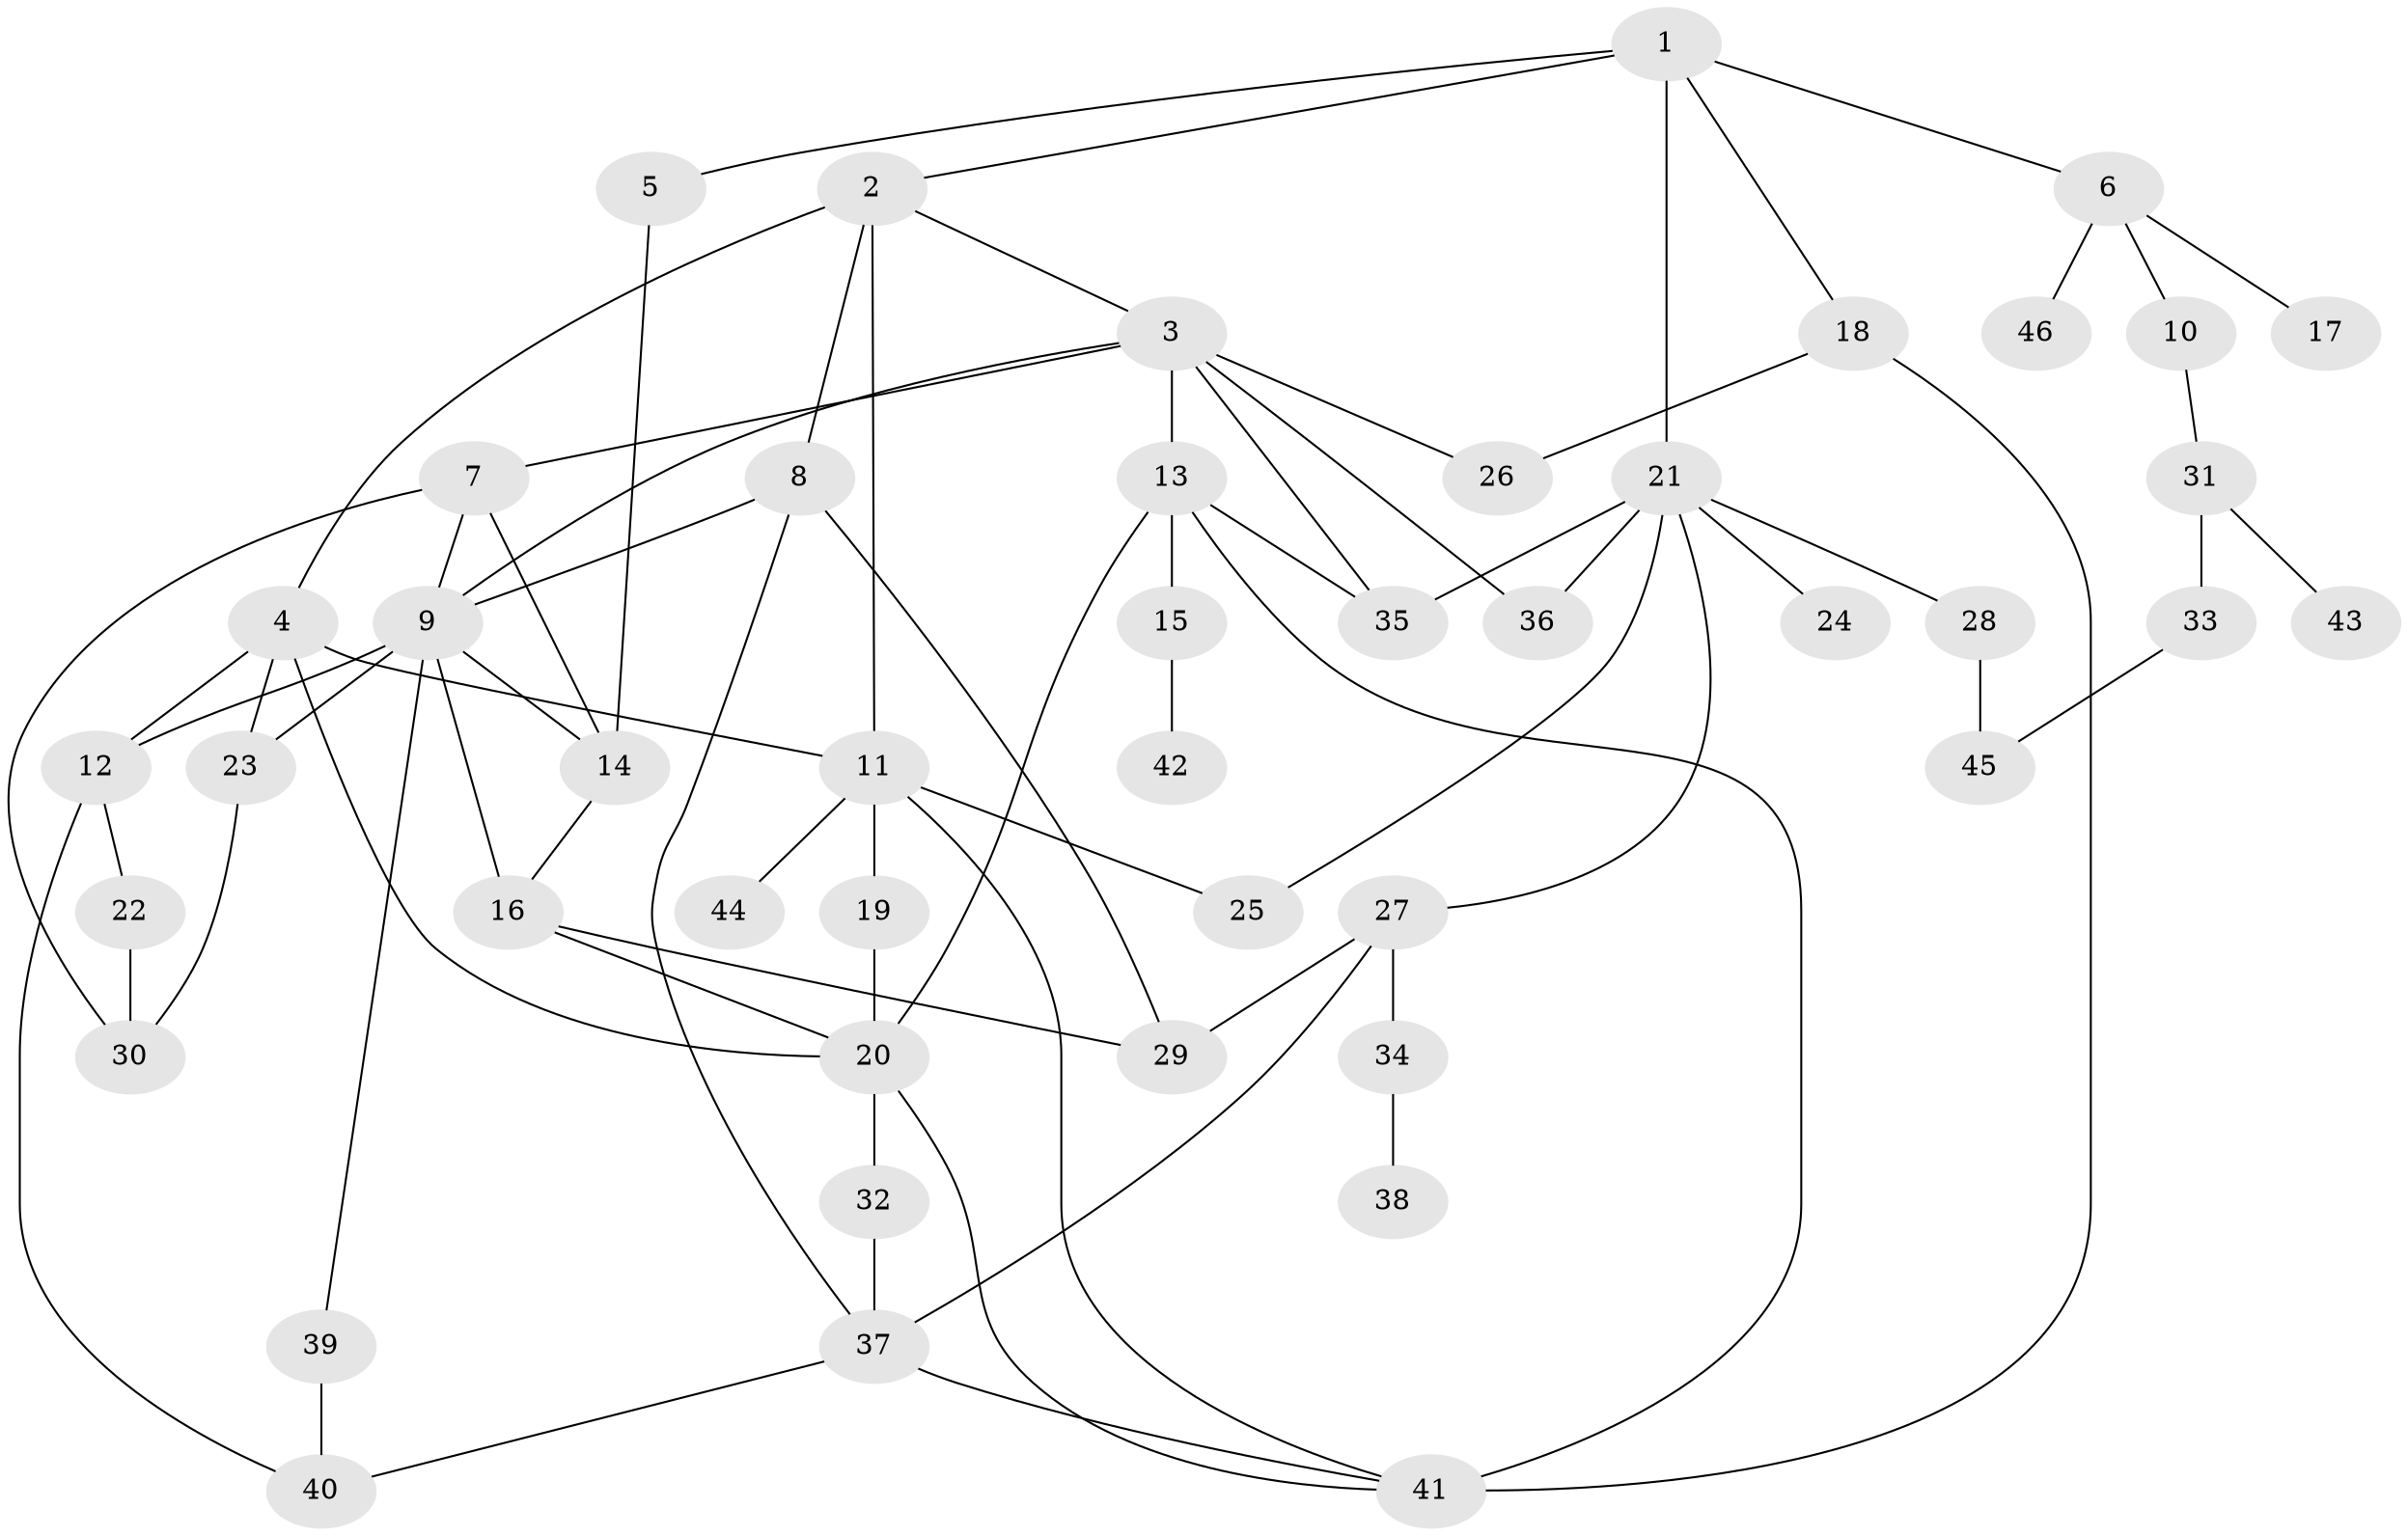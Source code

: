 // original degree distribution, {5: 0.043478260869565216, 7: 0.03260869565217391, 3: 0.15217391304347827, 2: 0.3804347826086957, 4: 0.14130434782608695, 6: 0.03260869565217391, 1: 0.20652173913043478, 8: 0.010869565217391304}
// Generated by graph-tools (version 1.1) at 2025/34/03/09/25 02:34:23]
// undirected, 46 vertices, 74 edges
graph export_dot {
graph [start="1"]
  node [color=gray90,style=filled];
  1;
  2;
  3;
  4;
  5;
  6;
  7;
  8;
  9;
  10;
  11;
  12;
  13;
  14;
  15;
  16;
  17;
  18;
  19;
  20;
  21;
  22;
  23;
  24;
  25;
  26;
  27;
  28;
  29;
  30;
  31;
  32;
  33;
  34;
  35;
  36;
  37;
  38;
  39;
  40;
  41;
  42;
  43;
  44;
  45;
  46;
  1 -- 2 [weight=1.0];
  1 -- 5 [weight=1.0];
  1 -- 6 [weight=1.0];
  1 -- 18 [weight=1.0];
  1 -- 21 [weight=1.0];
  2 -- 3 [weight=1.0];
  2 -- 4 [weight=2.0];
  2 -- 8 [weight=1.0];
  2 -- 11 [weight=1.0];
  3 -- 7 [weight=1.0];
  3 -- 9 [weight=1.0];
  3 -- 13 [weight=1.0];
  3 -- 26 [weight=1.0];
  3 -- 35 [weight=1.0];
  3 -- 36 [weight=1.0];
  4 -- 11 [weight=1.0];
  4 -- 12 [weight=1.0];
  4 -- 20 [weight=1.0];
  4 -- 23 [weight=1.0];
  5 -- 14 [weight=1.0];
  6 -- 10 [weight=1.0];
  6 -- 17 [weight=1.0];
  6 -- 46 [weight=1.0];
  7 -- 9 [weight=1.0];
  7 -- 14 [weight=1.0];
  7 -- 30 [weight=1.0];
  8 -- 9 [weight=1.0];
  8 -- 29 [weight=1.0];
  8 -- 37 [weight=1.0];
  9 -- 12 [weight=1.0];
  9 -- 14 [weight=1.0];
  9 -- 16 [weight=1.0];
  9 -- 23 [weight=1.0];
  9 -- 39 [weight=1.0];
  10 -- 31 [weight=1.0];
  11 -- 19 [weight=2.0];
  11 -- 25 [weight=2.0];
  11 -- 41 [weight=1.0];
  11 -- 44 [weight=1.0];
  12 -- 22 [weight=3.0];
  12 -- 40 [weight=1.0];
  13 -- 15 [weight=3.0];
  13 -- 20 [weight=1.0];
  13 -- 35 [weight=1.0];
  13 -- 41 [weight=1.0];
  14 -- 16 [weight=1.0];
  15 -- 42 [weight=2.0];
  16 -- 20 [weight=1.0];
  16 -- 29 [weight=1.0];
  18 -- 26 [weight=1.0];
  18 -- 41 [weight=2.0];
  19 -- 20 [weight=1.0];
  20 -- 32 [weight=1.0];
  20 -- 41 [weight=1.0];
  21 -- 24 [weight=1.0];
  21 -- 25 [weight=1.0];
  21 -- 27 [weight=1.0];
  21 -- 28 [weight=1.0];
  21 -- 35 [weight=1.0];
  21 -- 36 [weight=1.0];
  22 -- 30 [weight=1.0];
  23 -- 30 [weight=1.0];
  27 -- 29 [weight=1.0];
  27 -- 34 [weight=1.0];
  27 -- 37 [weight=1.0];
  28 -- 45 [weight=1.0];
  31 -- 33 [weight=1.0];
  31 -- 43 [weight=1.0];
  32 -- 37 [weight=1.0];
  33 -- 45 [weight=1.0];
  34 -- 38 [weight=1.0];
  37 -- 40 [weight=1.0];
  37 -- 41 [weight=1.0];
  39 -- 40 [weight=1.0];
}
